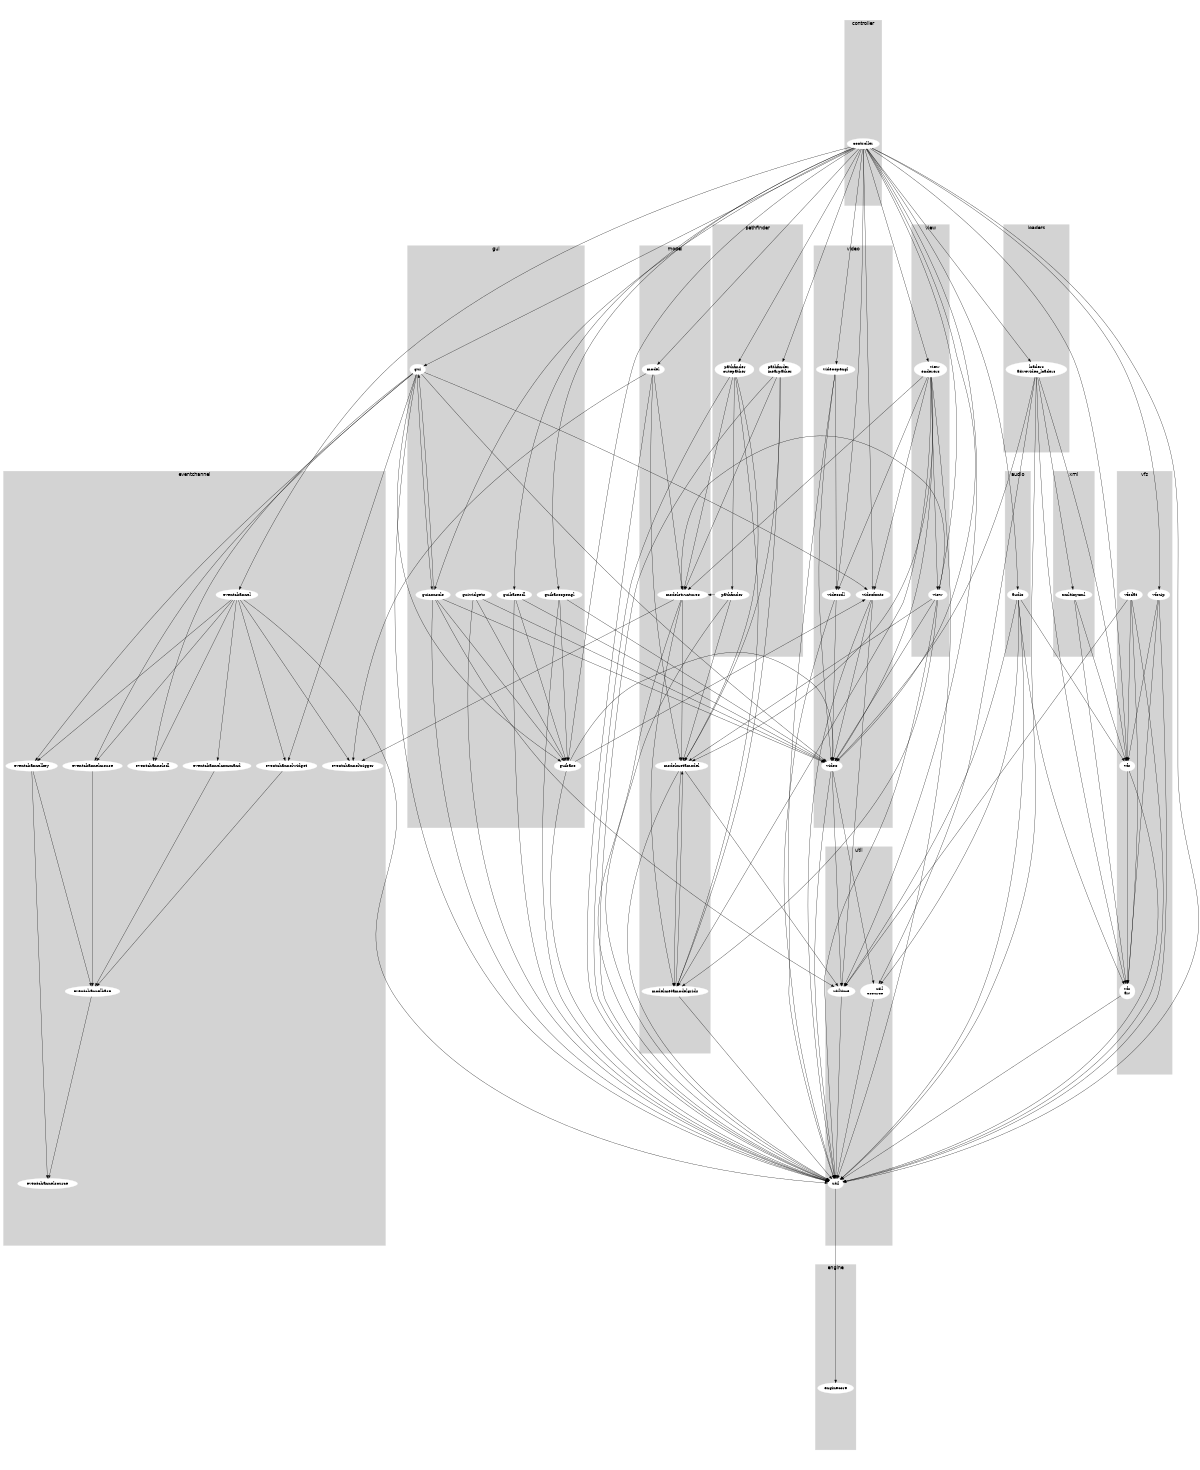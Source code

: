 digraph "source tree" {
    overlap=scale;
    size="8,10";
    ratio="fill";
    fontsize="16";
    fontname="Helvetica";
    clusterrank="local";
subgraph cluster_0 {
    style=filled;
    color=lightgrey;
    node [style=filled,color=white];
    "audio"
    label = "audio";
}
subgraph cluster_1 {
    style=filled;
    color=lightgrey;
    node [style=filled,color=white];
    "controller"
    label = "controller";
}
subgraph cluster_2 {
    style=filled;
    color=lightgrey;
    node [style=filled,color=white];
    "engine\core"
    label = "engine";
}
subgraph cluster_3 {
    style=filled;
    color=lightgrey;
    node [style=filled,color=white];
    "eventchannel"; "eventchannel\base"; "eventchannel\command"; "eventchannel\key"; "eventchannel\mouse"; "eventchannel\sdl"; "eventchannel\source"; "eventchannel\trigger"; "eventchannel\widget"
    label = "eventchannel";
}
subgraph cluster_4 {
    style=filled;
    color=lightgrey;
    node [style=filled,color=white];
    "gui"; "gui\base"; "gui\base\opengl"; "gui\base\sdl"; "gui\console"; "gui\widgets"
    label = "gui";
}
subgraph cluster_5 {
    style=filled;
    color=lightgrey;
    node [style=filled,color=white];
    "loaders\native\video_loaders"
    label = "loaders";
}
subgraph cluster_6 {
    style=filled;
    color=lightgrey;
    node [style=filled,color=white];
    "model"; "model\metamodel"; "model\metamodel\grids"; "model\structures"
    label = "model";
}
subgraph cluster_7 {
    style=filled;
    color=lightgrey;
    node [style=filled,color=white];
    "pathfinder"; "pathfinder\linearpather"; "pathfinder\routepather"
    label = "pathfinder";
}
subgraph cluster_8 {
    style=filled;
    color=lightgrey;
    node [style=filled,color=white];
    "util"; "util\resource"; "util\time"
    label = "util";
}
subgraph cluster_9 {
    style=filled;
    color=lightgrey;
    node [style=filled,color=white];
    "vfs"; "vfs\dat"; "vfs\raw"; "vfs\zip"
    label = "vfs";
}
subgraph cluster_10 {
    style=filled;
    color=lightgrey;
    node [style=filled,color=white];
    "video"; "video\fonts"; "video\opengl"; "video\sdl"
    label = "video";
}
subgraph cluster_11 {
    style=filled;
    color=lightgrey;
    node [style=filled,color=white];
    "view"; "view\renderers"
    label = "view";
}
subgraph cluster_12 {
    style=filled;
    color=lightgrey;
    node [style=filled,color=white];
    "xml\tinyxml"
    label = "xml";
}
    "audio" -> "util"
    "audio" -> "util\resource"
    "audio" -> "util\time"
    "audio" -> "vfs"
    "audio" -> "vfs\raw"
    "controller" -> "audio"
    "controller" -> "eventchannel"
    "controller" -> "gui"
    "controller" -> "gui\base"
    "controller" -> "gui\base\opengl"
    "controller" -> "gui\base\sdl"
    "controller" -> "gui\console"
    "controller" -> "loaders\native\video_loaders"
    "controller" -> "model"
    "controller" -> "pathfinder\linearpather"
    "controller" -> "pathfinder\routepather"
    "controller" -> "util"
    "controller" -> "util\time"
    "controller" -> "vfs"
    "controller" -> "vfs\zip"
    "controller" -> "video"
    "controller" -> "video\fonts"
    "controller" -> "video\opengl"
    "controller" -> "video\sdl"
    "controller" -> "view"
    "controller" -> "view\renderers"
    "eventchannel" -> "eventchannel\command"
    "eventchannel" -> "eventchannel\key"
    "eventchannel" -> "eventchannel\mouse"
    "eventchannel" -> "eventchannel\sdl"
    "eventchannel" -> "eventchannel\trigger"
    "eventchannel" -> "eventchannel\widget"
    "eventchannel" -> "util"
    "eventchannel\base" -> "eventchannel\source"
    "eventchannel\command" -> "eventchannel\base"
    "eventchannel\key" -> "eventchannel\base"
    "eventchannel\key" -> "eventchannel\source"
    "eventchannel\mouse" -> "eventchannel\base"
    "eventchannel\widget" -> "eventchannel\base"
    "gui" -> "eventchannel\key"
    "gui" -> "eventchannel\mouse"
    "gui" -> "eventchannel\sdl"
    "gui" -> "eventchannel\widget"
    "gui" -> "gui\base"
    "gui" -> "gui\console"
    "gui" -> "util"
    "gui" -> "video"
    "gui" -> "video\fonts"
    "gui\base" -> "util"
    "gui\base" -> "video"
    "gui\base" -> "video\fonts"
    "gui\base\opengl" -> "gui\base"
    "gui\base\opengl" -> "util"
    "gui\base\opengl" -> "video"
    "gui\base\sdl" -> "gui\base"
    "gui\base\sdl" -> "util"
    "gui\base\sdl" -> "video"
    "gui\console" -> "gui"
    "gui\console" -> "gui\base"
    "gui\console" -> "util"
    "gui\console" -> "util\time"
    "gui\console" -> "video"
    "gui\widgets" -> "gui\base"
    "gui\widgets" -> "util"
    "gui\widgets" -> "video"
    "loaders\native\video_loaders" -> "util"
    "loaders\native\video_loaders" -> "util\resource"
    "loaders\native\video_loaders" -> "vfs"
    "loaders\native\video_loaders" -> "vfs\raw"
    "loaders\native\video_loaders" -> "video"
    "loaders\native\video_loaders" -> "xml\tinyxml"
    "model" -> "eventchannel\trigger"
    "model" -> "model\metamodel"
    "model" -> "model\structures"
    "model" -> "util"
    "model\metamodel" -> "model\metamodel\grids"
    "model\metamodel" -> "util"
    "model\metamodel" -> "util\time"
    "model\metamodel\grids" -> "model\metamodel"
    "model\metamodel\grids" -> "util"
    "model\structures" -> "eventchannel\trigger"
    "model\structures" -> "model\metamodel"
    "model\structures" -> "model\metamodel\grids"
    "model\structures" -> "util"
    "pathfinder" -> "model\metamodel"
    "pathfinder" -> "model\structures"
    "pathfinder" -> "util"
    "pathfinder\linearpather" -> "model\metamodel"
    "pathfinder\linearpather" -> "model\metamodel\grids"
    "pathfinder\linearpather" -> "model\structures"
    "pathfinder\linearpather" -> "util"
    "pathfinder\routepather" -> "model\metamodel"
    "pathfinder\routepather" -> "model\metamodel\grids"
    "pathfinder\routepather" -> "model\structures"
    "pathfinder\routepather" -> "pathfinder"
    "pathfinder\routepather" -> "util"
    "util" -> "engine\core"
    "util\resource" -> "util"
    "util\time" -> "util"
    "vfs" -> "util"
    "vfs" -> "vfs\raw"
    "vfs\dat" -> "util"
    "vfs\dat" -> "util\time"
    "vfs\dat" -> "vfs"
    "vfs\dat" -> "vfs\raw"
    "vfs\raw" -> "util"
    "vfs\zip" -> "util"
    "vfs\zip" -> "vfs"
    "vfs\zip" -> "vfs\raw"
    "video" -> "util"
    "video" -> "util\resource"
    "video" -> "util\time"
    "video\fonts" -> "util"
    "video\fonts" -> "util\time"
    "video\fonts" -> "video"
    "video\opengl" -> "util"
    "video\opengl" -> "video"
    "video\opengl" -> "video\sdl"
    "video\sdl" -> "util"
    "video\sdl" -> "video"
    "view" -> "model\metamodel"
    "view" -> "model\metamodel\grids"
    "view" -> "model\structures"
    "view" -> "util"
    "view" -> "video"
    "view\renderers" -> "model\metamodel"
    "view\renderers" -> "model\metamodel\grids"
    "view\renderers" -> "model\structures"
    "view\renderers" -> "util"
    "view\renderers" -> "video"
    "view\renderers" -> "video\fonts"
    "view\renderers" -> "video\sdl"
    "view\renderers" -> "view"
    "xml\tinyxml" -> "vfs"
    "xml\tinyxml" -> "vfs\raw"
}